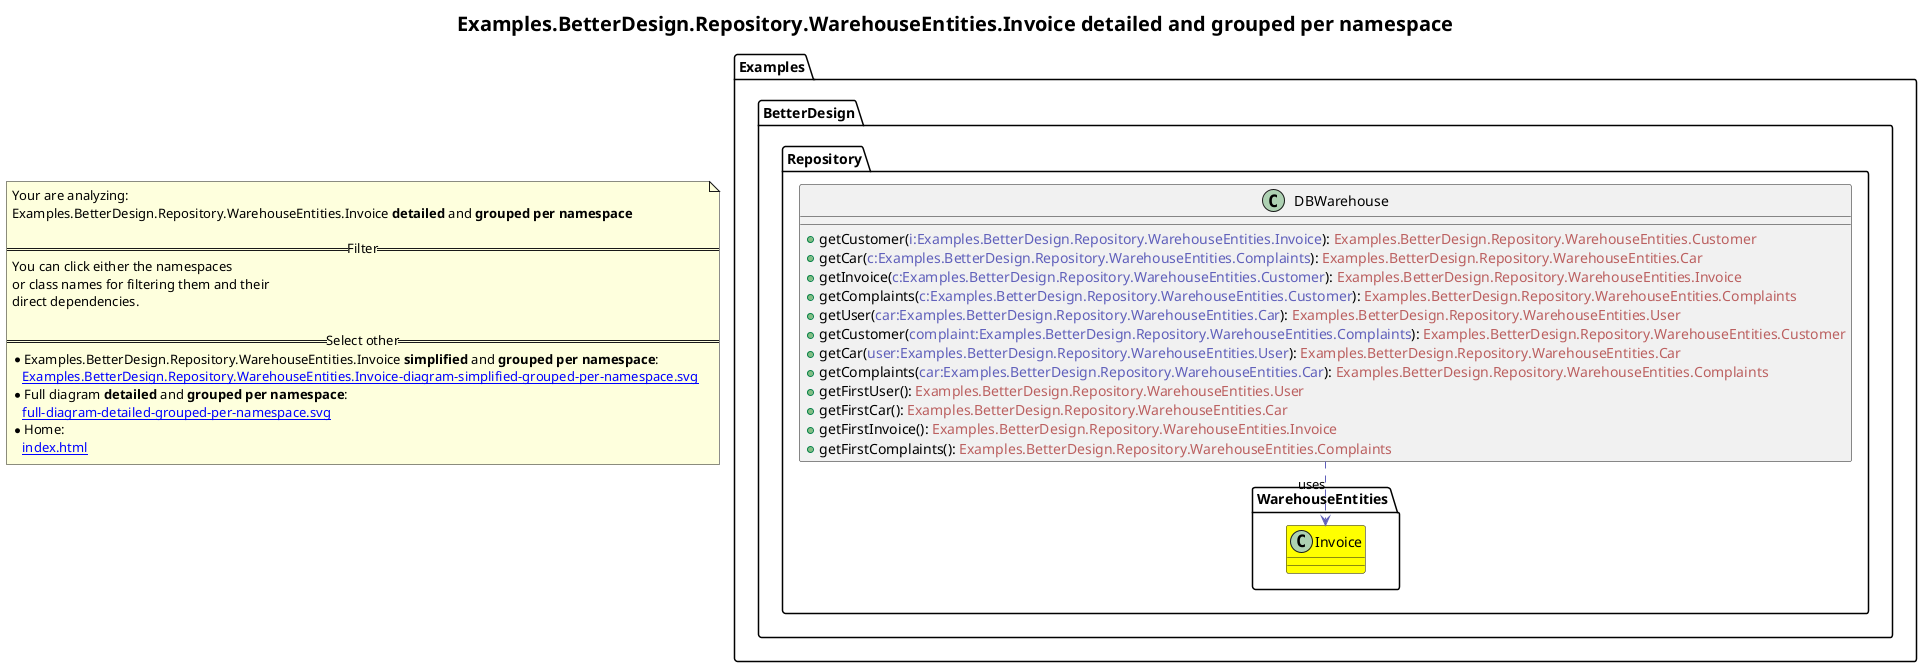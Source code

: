 @startuml
skinparam linetype ortho
title <size:20>Examples.BetterDesign.Repository.WarehouseEntities.Invoice **detailed** and **grouped per namespace**</size>
note "Your are analyzing:\nExamples.BetterDesign.Repository.WarehouseEntities.Invoice **detailed** and **grouped per namespace**\n\n==Filter==\nYou can click either the namespaces \nor class names for filtering them and their\ndirect dependencies.\n\n==Select other==\n* Examples.BetterDesign.Repository.WarehouseEntities.Invoice **simplified** and **grouped per namespace**:\n   [[Examples.BetterDesign.Repository.WarehouseEntities.Invoice-diagram-simplified-grouped-per-namespace.svg]]\n* Full diagram **detailed** and **grouped per namespace**:\n   [[full-diagram-detailed-grouped-per-namespace.svg]]\n* Home:\n   [[index.html]]" as FloatingNote
namespace Examples [[Examples-diagram-detailed-grouped-per-namespace.svg]] {
namespace Examples.BetterDesign [[Examples.BetterDesign-diagram-detailed-grouped-per-namespace.svg]] {
namespace Examples.BetterDesign.Repository [[Examples.BetterDesign.Repository-diagram-detailed-grouped-per-namespace.svg]] {
    class Examples.BetterDesign.Repository.DBWarehouse [[Examples.BetterDesign.Repository.DBWarehouse-diagram-detailed-grouped-per-namespace.svg]]  {
      + getCustomer(<font color="6060BB">i:Examples.BetterDesign.Repository.WarehouseEntities.Invoice</font>): <font color="BB6060">Examples.BetterDesign.Repository.WarehouseEntities.Customer</font>
      + getCar(<font color="6060BB">c:Examples.BetterDesign.Repository.WarehouseEntities.Complaints</font>): <font color="BB6060">Examples.BetterDesign.Repository.WarehouseEntities.Car</font>
      + getInvoice(<font color="6060BB">c:Examples.BetterDesign.Repository.WarehouseEntities.Customer</font>): <font color="BB6060">Examples.BetterDesign.Repository.WarehouseEntities.Invoice</font>
      + getComplaints(<font color="6060BB">c:Examples.BetterDesign.Repository.WarehouseEntities.Customer</font>): <font color="BB6060">Examples.BetterDesign.Repository.WarehouseEntities.Complaints</font>
      + getUser(<font color="6060BB">car:Examples.BetterDesign.Repository.WarehouseEntities.Car</font>): <font color="BB6060">Examples.BetterDesign.Repository.WarehouseEntities.User</font>
      + getCustomer(<font color="6060BB">complaint:Examples.BetterDesign.Repository.WarehouseEntities.Complaints</font>): <font color="BB6060">Examples.BetterDesign.Repository.WarehouseEntities.Customer</font>
      + getCar(<font color="6060BB">user:Examples.BetterDesign.Repository.WarehouseEntities.User</font>): <font color="BB6060">Examples.BetterDesign.Repository.WarehouseEntities.Car</font>
      + getComplaints(<font color="6060BB">car:Examples.BetterDesign.Repository.WarehouseEntities.Car</font>): <font color="BB6060">Examples.BetterDesign.Repository.WarehouseEntities.Complaints</font>
      + getFirstUser(<font color="6060BB"></font>): <font color="BB6060">Examples.BetterDesign.Repository.WarehouseEntities.User</font>
      + getFirstCar(<font color="6060BB"></font>): <font color="BB6060">Examples.BetterDesign.Repository.WarehouseEntities.Car</font>
      + getFirstInvoice(<font color="6060BB"></font>): <font color="BB6060">Examples.BetterDesign.Repository.WarehouseEntities.Invoice</font>
      + getFirstComplaints(<font color="6060BB"></font>): <font color="BB6060">Examples.BetterDesign.Repository.WarehouseEntities.Complaints</font>
    }
'Compared namespace Examples.BetterDesign.Repository [[Examples.BetterDesign.Repository-diagram-detailed-grouped-per-namespace.svg]] { with last element of     }
' Closing all previous_sub_namespace_list namespace None because file analysis is finished.
' Closing namespace Repository
}
' Closing namespace BetterDesign
}
' Closing namespace Examples
}
namespace Examples [[Examples-diagram-detailed-grouped-per-namespace.svg]] {
namespace Examples.BetterDesign [[Examples.BetterDesign-diagram-detailed-grouped-per-namespace.svg]] {
namespace Examples.BetterDesign.Repository [[Examples.BetterDesign.Repository-diagram-detailed-grouped-per-namespace.svg]] {
namespace Examples.BetterDesign.Repository.WarehouseEntities [[Examples.BetterDesign.Repository.WarehouseEntities-diagram-detailed-grouped-per-namespace.svg]] {
      class Examples.BetterDesign.Repository.WarehouseEntities.Invoice [[Examples.BetterDesign.Repository.WarehouseEntities.Invoice-diagram-detailed-grouped-per-namespace.svg]] #yellow {
      }
'Compared namespace Examples.BetterDesign.Repository.WarehouseEntities [[Examples.BetterDesign.Repository.WarehouseEntities-diagram-detailed-grouped-per-namespace.svg]] { with last element of       }
' Closing all previous_sub_namespace_list namespace None because file analysis is finished.
' Closing namespace WarehouseEntities
}
' Closing namespace Repository
}
' Closing namespace BetterDesign
}
' Closing namespace Examples
}
 ' *************************************** 
 ' *************************************** 
 ' *************************************** 
' Class relations extracted from namespace:
' Examples.BetterDesign.Repository
Examples.BetterDesign.Repository.DBWarehouse .[#6060BB].> Examples.BetterDesign.Repository.WarehouseEntities.Invoice  : uses 
' Class relations extracted from namespace:
' Examples.BetterDesign.Repository.WarehouseEntities
@enduml
